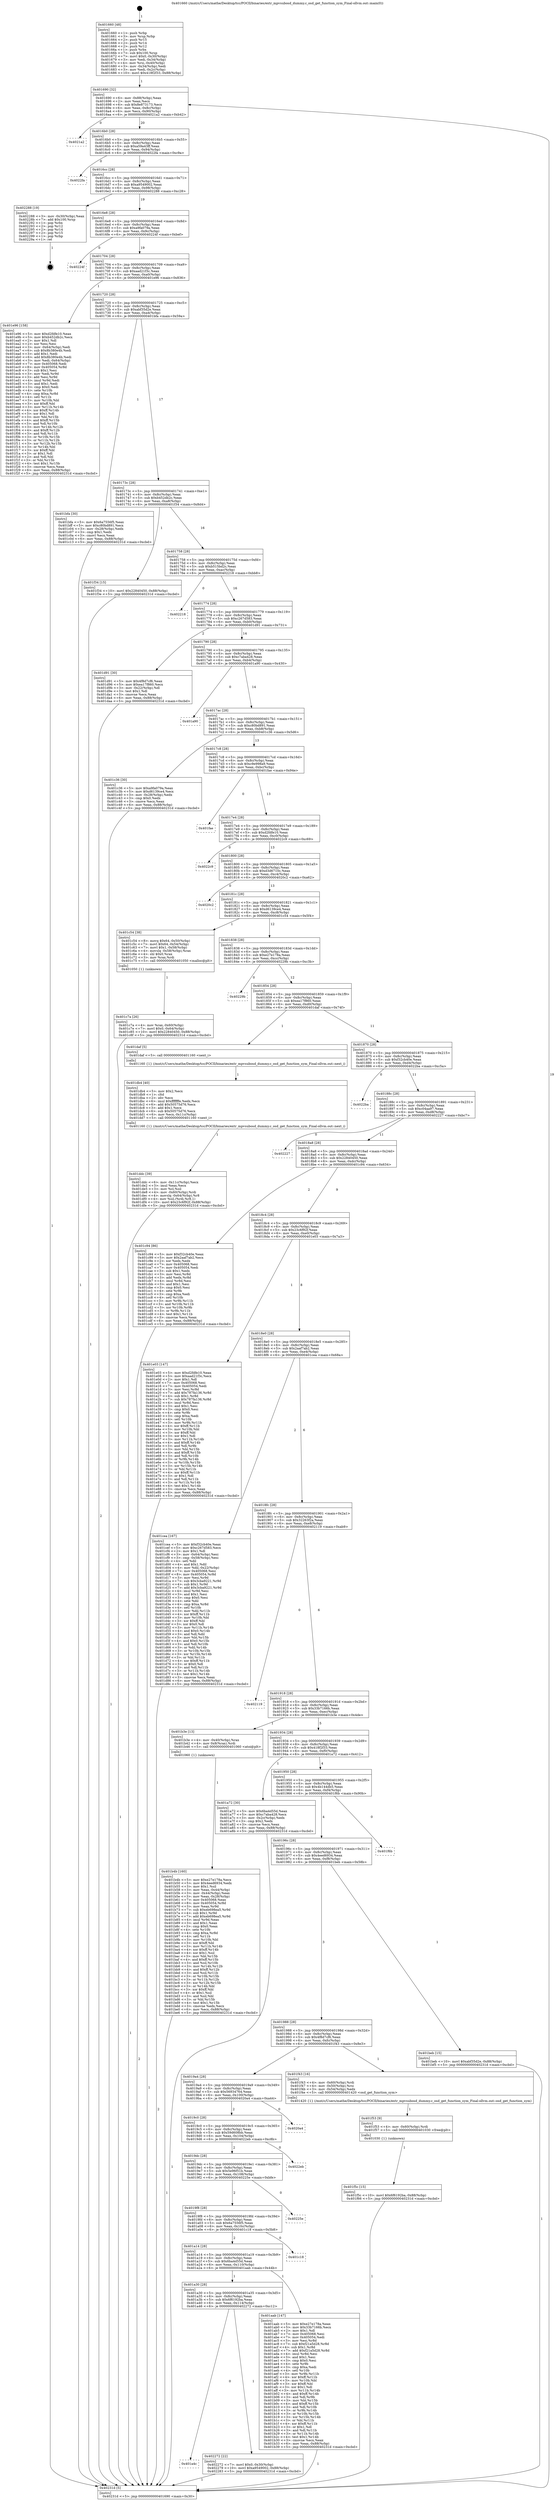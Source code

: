 digraph "0x401660" {
  label = "0x401660 (/mnt/c/Users/mathe/Desktop/tcc/POCII/binaries/extr_mpvsubosd_dummy.c_osd_get_function_sym_Final-ollvm.out::main(0))"
  labelloc = "t"
  node[shape=record]

  Entry [label="",width=0.3,height=0.3,shape=circle,fillcolor=black,style=filled]
  "0x401690" [label="{
     0x401690 [32]\l
     | [instrs]\l
     &nbsp;&nbsp;0x401690 \<+6\>: mov -0x88(%rbp),%eax\l
     &nbsp;&nbsp;0x401696 \<+2\>: mov %eax,%ecx\l
     &nbsp;&nbsp;0x401698 \<+6\>: sub $0x8e873173,%ecx\l
     &nbsp;&nbsp;0x40169e \<+6\>: mov %eax,-0x8c(%rbp)\l
     &nbsp;&nbsp;0x4016a4 \<+6\>: mov %ecx,-0x90(%rbp)\l
     &nbsp;&nbsp;0x4016aa \<+6\>: je 00000000004021a2 \<main+0xb42\>\l
  }"]
  "0x4021a2" [label="{
     0x4021a2\l
  }", style=dashed]
  "0x4016b0" [label="{
     0x4016b0 [28]\l
     | [instrs]\l
     &nbsp;&nbsp;0x4016b0 \<+5\>: jmp 00000000004016b5 \<main+0x55\>\l
     &nbsp;&nbsp;0x4016b5 \<+6\>: mov -0x8c(%rbp),%eax\l
     &nbsp;&nbsp;0x4016bb \<+5\>: sub $0xa59a43ff,%eax\l
     &nbsp;&nbsp;0x4016c0 \<+6\>: mov %eax,-0x94(%rbp)\l
     &nbsp;&nbsp;0x4016c6 \<+6\>: je 00000000004022fa \<main+0xc9a\>\l
  }"]
  Exit [label="",width=0.3,height=0.3,shape=circle,fillcolor=black,style=filled,peripheries=2]
  "0x4022fa" [label="{
     0x4022fa\l
  }", style=dashed]
  "0x4016cc" [label="{
     0x4016cc [28]\l
     | [instrs]\l
     &nbsp;&nbsp;0x4016cc \<+5\>: jmp 00000000004016d1 \<main+0x71\>\l
     &nbsp;&nbsp;0x4016d1 \<+6\>: mov -0x8c(%rbp),%eax\l
     &nbsp;&nbsp;0x4016d7 \<+5\>: sub $0xa9549002,%eax\l
     &nbsp;&nbsp;0x4016dc \<+6\>: mov %eax,-0x98(%rbp)\l
     &nbsp;&nbsp;0x4016e2 \<+6\>: je 0000000000402288 \<main+0xc28\>\l
  }"]
  "0x401a4c" [label="{
     0x401a4c\l
  }", style=dashed]
  "0x402288" [label="{
     0x402288 [19]\l
     | [instrs]\l
     &nbsp;&nbsp;0x402288 \<+3\>: mov -0x30(%rbp),%eax\l
     &nbsp;&nbsp;0x40228b \<+7\>: add $0x100,%rsp\l
     &nbsp;&nbsp;0x402292 \<+1\>: pop %rbx\l
     &nbsp;&nbsp;0x402293 \<+2\>: pop %r12\l
     &nbsp;&nbsp;0x402295 \<+2\>: pop %r14\l
     &nbsp;&nbsp;0x402297 \<+2\>: pop %r15\l
     &nbsp;&nbsp;0x402299 \<+1\>: pop %rbp\l
     &nbsp;&nbsp;0x40229a \<+1\>: ret\l
  }"]
  "0x4016e8" [label="{
     0x4016e8 [28]\l
     | [instrs]\l
     &nbsp;&nbsp;0x4016e8 \<+5\>: jmp 00000000004016ed \<main+0x8d\>\l
     &nbsp;&nbsp;0x4016ed \<+6\>: mov -0x8c(%rbp),%eax\l
     &nbsp;&nbsp;0x4016f3 \<+5\>: sub $0xa9fa079a,%eax\l
     &nbsp;&nbsp;0x4016f8 \<+6\>: mov %eax,-0x9c(%rbp)\l
     &nbsp;&nbsp;0x4016fe \<+6\>: je 000000000040224f \<main+0xbef\>\l
  }"]
  "0x402272" [label="{
     0x402272 [22]\l
     | [instrs]\l
     &nbsp;&nbsp;0x402272 \<+7\>: movl $0x0,-0x30(%rbp)\l
     &nbsp;&nbsp;0x402279 \<+10\>: movl $0xa9549002,-0x88(%rbp)\l
     &nbsp;&nbsp;0x402283 \<+5\>: jmp 000000000040231d \<main+0xcbd\>\l
  }"]
  "0x40224f" [label="{
     0x40224f\l
  }", style=dashed]
  "0x401704" [label="{
     0x401704 [28]\l
     | [instrs]\l
     &nbsp;&nbsp;0x401704 \<+5\>: jmp 0000000000401709 \<main+0xa9\>\l
     &nbsp;&nbsp;0x401709 \<+6\>: mov -0x8c(%rbp),%eax\l
     &nbsp;&nbsp;0x40170f \<+5\>: sub $0xaad21f3c,%eax\l
     &nbsp;&nbsp;0x401714 \<+6\>: mov %eax,-0xa0(%rbp)\l
     &nbsp;&nbsp;0x40171a \<+6\>: je 0000000000401e96 \<main+0x836\>\l
  }"]
  "0x401f5c" [label="{
     0x401f5c [15]\l
     | [instrs]\l
     &nbsp;&nbsp;0x401f5c \<+10\>: movl $0x6f6192ba,-0x88(%rbp)\l
     &nbsp;&nbsp;0x401f66 \<+5\>: jmp 000000000040231d \<main+0xcbd\>\l
  }"]
  "0x401e96" [label="{
     0x401e96 [158]\l
     | [instrs]\l
     &nbsp;&nbsp;0x401e96 \<+5\>: mov $0xd2fdfe10,%eax\l
     &nbsp;&nbsp;0x401e9b \<+5\>: mov $0xb452db2c,%ecx\l
     &nbsp;&nbsp;0x401ea0 \<+2\>: mov $0x1,%dl\l
     &nbsp;&nbsp;0x401ea2 \<+2\>: xor %esi,%esi\l
     &nbsp;&nbsp;0x401ea4 \<+3\>: mov -0x64(%rbp),%edi\l
     &nbsp;&nbsp;0x401ea7 \<+6\>: sub $0x8b380e4b,%edi\l
     &nbsp;&nbsp;0x401ead \<+3\>: add $0x1,%edi\l
     &nbsp;&nbsp;0x401eb0 \<+6\>: add $0x8b380e4b,%edi\l
     &nbsp;&nbsp;0x401eb6 \<+3\>: mov %edi,-0x64(%rbp)\l
     &nbsp;&nbsp;0x401eb9 \<+7\>: mov 0x405068,%edi\l
     &nbsp;&nbsp;0x401ec0 \<+8\>: mov 0x405054,%r8d\l
     &nbsp;&nbsp;0x401ec8 \<+3\>: sub $0x1,%esi\l
     &nbsp;&nbsp;0x401ecb \<+3\>: mov %edi,%r9d\l
     &nbsp;&nbsp;0x401ece \<+3\>: add %esi,%r9d\l
     &nbsp;&nbsp;0x401ed1 \<+4\>: imul %r9d,%edi\l
     &nbsp;&nbsp;0x401ed5 \<+3\>: and $0x1,%edi\l
     &nbsp;&nbsp;0x401ed8 \<+3\>: cmp $0x0,%edi\l
     &nbsp;&nbsp;0x401edb \<+4\>: sete %r10b\l
     &nbsp;&nbsp;0x401edf \<+4\>: cmp $0xa,%r8d\l
     &nbsp;&nbsp;0x401ee3 \<+4\>: setl %r11b\l
     &nbsp;&nbsp;0x401ee7 \<+3\>: mov %r10b,%bl\l
     &nbsp;&nbsp;0x401eea \<+3\>: xor $0xff,%bl\l
     &nbsp;&nbsp;0x401eed \<+3\>: mov %r11b,%r14b\l
     &nbsp;&nbsp;0x401ef0 \<+4\>: xor $0xff,%r14b\l
     &nbsp;&nbsp;0x401ef4 \<+3\>: xor $0x1,%dl\l
     &nbsp;&nbsp;0x401ef7 \<+3\>: mov %bl,%r15b\l
     &nbsp;&nbsp;0x401efa \<+4\>: and $0xff,%r15b\l
     &nbsp;&nbsp;0x401efe \<+3\>: and %dl,%r10b\l
     &nbsp;&nbsp;0x401f01 \<+3\>: mov %r14b,%r12b\l
     &nbsp;&nbsp;0x401f04 \<+4\>: and $0xff,%r12b\l
     &nbsp;&nbsp;0x401f08 \<+3\>: and %dl,%r11b\l
     &nbsp;&nbsp;0x401f0b \<+3\>: or %r10b,%r15b\l
     &nbsp;&nbsp;0x401f0e \<+3\>: or %r11b,%r12b\l
     &nbsp;&nbsp;0x401f11 \<+3\>: xor %r12b,%r15b\l
     &nbsp;&nbsp;0x401f14 \<+3\>: or %r14b,%bl\l
     &nbsp;&nbsp;0x401f17 \<+3\>: xor $0xff,%bl\l
     &nbsp;&nbsp;0x401f1a \<+3\>: or $0x1,%dl\l
     &nbsp;&nbsp;0x401f1d \<+2\>: and %dl,%bl\l
     &nbsp;&nbsp;0x401f1f \<+3\>: or %bl,%r15b\l
     &nbsp;&nbsp;0x401f22 \<+4\>: test $0x1,%r15b\l
     &nbsp;&nbsp;0x401f26 \<+3\>: cmovne %ecx,%eax\l
     &nbsp;&nbsp;0x401f29 \<+6\>: mov %eax,-0x88(%rbp)\l
     &nbsp;&nbsp;0x401f2f \<+5\>: jmp 000000000040231d \<main+0xcbd\>\l
  }"]
  "0x401720" [label="{
     0x401720 [28]\l
     | [instrs]\l
     &nbsp;&nbsp;0x401720 \<+5\>: jmp 0000000000401725 \<main+0xc5\>\l
     &nbsp;&nbsp;0x401725 \<+6\>: mov -0x8c(%rbp),%eax\l
     &nbsp;&nbsp;0x40172b \<+5\>: sub $0xabf35d2e,%eax\l
     &nbsp;&nbsp;0x401730 \<+6\>: mov %eax,-0xa4(%rbp)\l
     &nbsp;&nbsp;0x401736 \<+6\>: je 0000000000401bfa \<main+0x59a\>\l
  }"]
  "0x401f53" [label="{
     0x401f53 [9]\l
     | [instrs]\l
     &nbsp;&nbsp;0x401f53 \<+4\>: mov -0x60(%rbp),%rdi\l
     &nbsp;&nbsp;0x401f57 \<+5\>: call 0000000000401030 \<free@plt\>\l
     | [calls]\l
     &nbsp;&nbsp;0x401030 \{1\} (unknown)\l
  }"]
  "0x401bfa" [label="{
     0x401bfa [30]\l
     | [instrs]\l
     &nbsp;&nbsp;0x401bfa \<+5\>: mov $0x6a7556f5,%eax\l
     &nbsp;&nbsp;0x401bff \<+5\>: mov $0xc80bd891,%ecx\l
     &nbsp;&nbsp;0x401c04 \<+3\>: mov -0x28(%rbp),%edx\l
     &nbsp;&nbsp;0x401c07 \<+3\>: cmp $0x1,%edx\l
     &nbsp;&nbsp;0x401c0a \<+3\>: cmovl %ecx,%eax\l
     &nbsp;&nbsp;0x401c0d \<+6\>: mov %eax,-0x88(%rbp)\l
     &nbsp;&nbsp;0x401c13 \<+5\>: jmp 000000000040231d \<main+0xcbd\>\l
  }"]
  "0x40173c" [label="{
     0x40173c [28]\l
     | [instrs]\l
     &nbsp;&nbsp;0x40173c \<+5\>: jmp 0000000000401741 \<main+0xe1\>\l
     &nbsp;&nbsp;0x401741 \<+6\>: mov -0x8c(%rbp),%eax\l
     &nbsp;&nbsp;0x401747 \<+5\>: sub $0xb452db2c,%eax\l
     &nbsp;&nbsp;0x40174c \<+6\>: mov %eax,-0xa8(%rbp)\l
     &nbsp;&nbsp;0x401752 \<+6\>: je 0000000000401f34 \<main+0x8d4\>\l
  }"]
  "0x401ddc" [label="{
     0x401ddc [39]\l
     | [instrs]\l
     &nbsp;&nbsp;0x401ddc \<+6\>: mov -0x11c(%rbp),%ecx\l
     &nbsp;&nbsp;0x401de2 \<+3\>: imul %eax,%ecx\l
     &nbsp;&nbsp;0x401de5 \<+3\>: mov %cl,%sil\l
     &nbsp;&nbsp;0x401de8 \<+4\>: mov -0x60(%rbp),%rdi\l
     &nbsp;&nbsp;0x401dec \<+4\>: movslq -0x64(%rbp),%r8\l
     &nbsp;&nbsp;0x401df0 \<+4\>: mov %sil,(%rdi,%r8,1)\l
     &nbsp;&nbsp;0x401df4 \<+10\>: movl $0x23c6f92f,-0x88(%rbp)\l
     &nbsp;&nbsp;0x401dfe \<+5\>: jmp 000000000040231d \<main+0xcbd\>\l
  }"]
  "0x401f34" [label="{
     0x401f34 [15]\l
     | [instrs]\l
     &nbsp;&nbsp;0x401f34 \<+10\>: movl $0x22840450,-0x88(%rbp)\l
     &nbsp;&nbsp;0x401f3e \<+5\>: jmp 000000000040231d \<main+0xcbd\>\l
  }"]
  "0x401758" [label="{
     0x401758 [28]\l
     | [instrs]\l
     &nbsp;&nbsp;0x401758 \<+5\>: jmp 000000000040175d \<main+0xfd\>\l
     &nbsp;&nbsp;0x40175d \<+6\>: mov -0x8c(%rbp),%eax\l
     &nbsp;&nbsp;0x401763 \<+5\>: sub $0xb515bd2c,%eax\l
     &nbsp;&nbsp;0x401768 \<+6\>: mov %eax,-0xac(%rbp)\l
     &nbsp;&nbsp;0x40176e \<+6\>: je 0000000000402218 \<main+0xbb8\>\l
  }"]
  "0x401db4" [label="{
     0x401db4 [40]\l
     | [instrs]\l
     &nbsp;&nbsp;0x401db4 \<+5\>: mov $0x2,%ecx\l
     &nbsp;&nbsp;0x401db9 \<+1\>: cltd\l
     &nbsp;&nbsp;0x401dba \<+2\>: idiv %ecx\l
     &nbsp;&nbsp;0x401dbc \<+6\>: imul $0xfffffffe,%edx,%ecx\l
     &nbsp;&nbsp;0x401dc2 \<+6\>: add $0x50575d76,%ecx\l
     &nbsp;&nbsp;0x401dc8 \<+3\>: add $0x1,%ecx\l
     &nbsp;&nbsp;0x401dcb \<+6\>: sub $0x50575d76,%ecx\l
     &nbsp;&nbsp;0x401dd1 \<+6\>: mov %ecx,-0x11c(%rbp)\l
     &nbsp;&nbsp;0x401dd7 \<+5\>: call 0000000000401160 \<next_i\>\l
     | [calls]\l
     &nbsp;&nbsp;0x401160 \{1\} (/mnt/c/Users/mathe/Desktop/tcc/POCII/binaries/extr_mpvsubosd_dummy.c_osd_get_function_sym_Final-ollvm.out::next_i)\l
  }"]
  "0x402218" [label="{
     0x402218\l
  }", style=dashed]
  "0x401774" [label="{
     0x401774 [28]\l
     | [instrs]\l
     &nbsp;&nbsp;0x401774 \<+5\>: jmp 0000000000401779 \<main+0x119\>\l
     &nbsp;&nbsp;0x401779 \<+6\>: mov -0x8c(%rbp),%eax\l
     &nbsp;&nbsp;0x40177f \<+5\>: sub $0xc267d583,%eax\l
     &nbsp;&nbsp;0x401784 \<+6\>: mov %eax,-0xb0(%rbp)\l
     &nbsp;&nbsp;0x40178a \<+6\>: je 0000000000401d91 \<main+0x731\>\l
  }"]
  "0x401c7a" [label="{
     0x401c7a [26]\l
     | [instrs]\l
     &nbsp;&nbsp;0x401c7a \<+4\>: mov %rax,-0x60(%rbp)\l
     &nbsp;&nbsp;0x401c7e \<+7\>: movl $0x0,-0x64(%rbp)\l
     &nbsp;&nbsp;0x401c85 \<+10\>: movl $0x22840450,-0x88(%rbp)\l
     &nbsp;&nbsp;0x401c8f \<+5\>: jmp 000000000040231d \<main+0xcbd\>\l
  }"]
  "0x401d91" [label="{
     0x401d91 [30]\l
     | [instrs]\l
     &nbsp;&nbsp;0x401d91 \<+5\>: mov $0x4f8d7cf6,%eax\l
     &nbsp;&nbsp;0x401d96 \<+5\>: mov $0xea17f860,%ecx\l
     &nbsp;&nbsp;0x401d9b \<+3\>: mov -0x22(%rbp),%dl\l
     &nbsp;&nbsp;0x401d9e \<+3\>: test $0x1,%dl\l
     &nbsp;&nbsp;0x401da1 \<+3\>: cmovne %ecx,%eax\l
     &nbsp;&nbsp;0x401da4 \<+6\>: mov %eax,-0x88(%rbp)\l
     &nbsp;&nbsp;0x401daa \<+5\>: jmp 000000000040231d \<main+0xcbd\>\l
  }"]
  "0x401790" [label="{
     0x401790 [28]\l
     | [instrs]\l
     &nbsp;&nbsp;0x401790 \<+5\>: jmp 0000000000401795 \<main+0x135\>\l
     &nbsp;&nbsp;0x401795 \<+6\>: mov -0x8c(%rbp),%eax\l
     &nbsp;&nbsp;0x40179b \<+5\>: sub $0xc7aba428,%eax\l
     &nbsp;&nbsp;0x4017a0 \<+6\>: mov %eax,-0xb4(%rbp)\l
     &nbsp;&nbsp;0x4017a6 \<+6\>: je 0000000000401a90 \<main+0x430\>\l
  }"]
  "0x401b4b" [label="{
     0x401b4b [160]\l
     | [instrs]\l
     &nbsp;&nbsp;0x401b4b \<+5\>: mov $0xe27e178a,%ecx\l
     &nbsp;&nbsp;0x401b50 \<+5\>: mov $0x4eed6934,%edx\l
     &nbsp;&nbsp;0x401b55 \<+3\>: mov $0x1,%sil\l
     &nbsp;&nbsp;0x401b58 \<+3\>: mov %eax,-0x44(%rbp)\l
     &nbsp;&nbsp;0x401b5b \<+3\>: mov -0x44(%rbp),%eax\l
     &nbsp;&nbsp;0x401b5e \<+3\>: mov %eax,-0x28(%rbp)\l
     &nbsp;&nbsp;0x401b61 \<+7\>: mov 0x405068,%eax\l
     &nbsp;&nbsp;0x401b68 \<+8\>: mov 0x405054,%r8d\l
     &nbsp;&nbsp;0x401b70 \<+3\>: mov %eax,%r9d\l
     &nbsp;&nbsp;0x401b73 \<+7\>: sub $0xeb698ea5,%r9d\l
     &nbsp;&nbsp;0x401b7a \<+4\>: sub $0x1,%r9d\l
     &nbsp;&nbsp;0x401b7e \<+7\>: add $0xeb698ea5,%r9d\l
     &nbsp;&nbsp;0x401b85 \<+4\>: imul %r9d,%eax\l
     &nbsp;&nbsp;0x401b89 \<+3\>: and $0x1,%eax\l
     &nbsp;&nbsp;0x401b8c \<+3\>: cmp $0x0,%eax\l
     &nbsp;&nbsp;0x401b8f \<+4\>: sete %r10b\l
     &nbsp;&nbsp;0x401b93 \<+4\>: cmp $0xa,%r8d\l
     &nbsp;&nbsp;0x401b97 \<+4\>: setl %r11b\l
     &nbsp;&nbsp;0x401b9b \<+3\>: mov %r10b,%bl\l
     &nbsp;&nbsp;0x401b9e \<+3\>: xor $0xff,%bl\l
     &nbsp;&nbsp;0x401ba1 \<+3\>: mov %r11b,%r14b\l
     &nbsp;&nbsp;0x401ba4 \<+4\>: xor $0xff,%r14b\l
     &nbsp;&nbsp;0x401ba8 \<+4\>: xor $0x1,%sil\l
     &nbsp;&nbsp;0x401bac \<+3\>: mov %bl,%r15b\l
     &nbsp;&nbsp;0x401baf \<+4\>: and $0xff,%r15b\l
     &nbsp;&nbsp;0x401bb3 \<+3\>: and %sil,%r10b\l
     &nbsp;&nbsp;0x401bb6 \<+3\>: mov %r14b,%r12b\l
     &nbsp;&nbsp;0x401bb9 \<+4\>: and $0xff,%r12b\l
     &nbsp;&nbsp;0x401bbd \<+3\>: and %sil,%r11b\l
     &nbsp;&nbsp;0x401bc0 \<+3\>: or %r10b,%r15b\l
     &nbsp;&nbsp;0x401bc3 \<+3\>: or %r11b,%r12b\l
     &nbsp;&nbsp;0x401bc6 \<+3\>: xor %r12b,%r15b\l
     &nbsp;&nbsp;0x401bc9 \<+3\>: or %r14b,%bl\l
     &nbsp;&nbsp;0x401bcc \<+3\>: xor $0xff,%bl\l
     &nbsp;&nbsp;0x401bcf \<+4\>: or $0x1,%sil\l
     &nbsp;&nbsp;0x401bd3 \<+3\>: and %sil,%bl\l
     &nbsp;&nbsp;0x401bd6 \<+3\>: or %bl,%r15b\l
     &nbsp;&nbsp;0x401bd9 \<+4\>: test $0x1,%r15b\l
     &nbsp;&nbsp;0x401bdd \<+3\>: cmovne %edx,%ecx\l
     &nbsp;&nbsp;0x401be0 \<+6\>: mov %ecx,-0x88(%rbp)\l
     &nbsp;&nbsp;0x401be6 \<+5\>: jmp 000000000040231d \<main+0xcbd\>\l
  }"]
  "0x401a90" [label="{
     0x401a90\l
  }", style=dashed]
  "0x4017ac" [label="{
     0x4017ac [28]\l
     | [instrs]\l
     &nbsp;&nbsp;0x4017ac \<+5\>: jmp 00000000004017b1 \<main+0x151\>\l
     &nbsp;&nbsp;0x4017b1 \<+6\>: mov -0x8c(%rbp),%eax\l
     &nbsp;&nbsp;0x4017b7 \<+5\>: sub $0xc80bd891,%eax\l
     &nbsp;&nbsp;0x4017bc \<+6\>: mov %eax,-0xb8(%rbp)\l
     &nbsp;&nbsp;0x4017c2 \<+6\>: je 0000000000401c36 \<main+0x5d6\>\l
  }"]
  "0x401a30" [label="{
     0x401a30 [28]\l
     | [instrs]\l
     &nbsp;&nbsp;0x401a30 \<+5\>: jmp 0000000000401a35 \<main+0x3d5\>\l
     &nbsp;&nbsp;0x401a35 \<+6\>: mov -0x8c(%rbp),%eax\l
     &nbsp;&nbsp;0x401a3b \<+5\>: sub $0x6f6192ba,%eax\l
     &nbsp;&nbsp;0x401a40 \<+6\>: mov %eax,-0x114(%rbp)\l
     &nbsp;&nbsp;0x401a46 \<+6\>: je 0000000000402272 \<main+0xc12\>\l
  }"]
  "0x401c36" [label="{
     0x401c36 [30]\l
     | [instrs]\l
     &nbsp;&nbsp;0x401c36 \<+5\>: mov $0xa9fa079a,%eax\l
     &nbsp;&nbsp;0x401c3b \<+5\>: mov $0xd6139ce4,%ecx\l
     &nbsp;&nbsp;0x401c40 \<+3\>: mov -0x28(%rbp),%edx\l
     &nbsp;&nbsp;0x401c43 \<+3\>: cmp $0x0,%edx\l
     &nbsp;&nbsp;0x401c46 \<+3\>: cmove %ecx,%eax\l
     &nbsp;&nbsp;0x401c49 \<+6\>: mov %eax,-0x88(%rbp)\l
     &nbsp;&nbsp;0x401c4f \<+5\>: jmp 000000000040231d \<main+0xcbd\>\l
  }"]
  "0x4017c8" [label="{
     0x4017c8 [28]\l
     | [instrs]\l
     &nbsp;&nbsp;0x4017c8 \<+5\>: jmp 00000000004017cd \<main+0x16d\>\l
     &nbsp;&nbsp;0x4017cd \<+6\>: mov -0x8c(%rbp),%eax\l
     &nbsp;&nbsp;0x4017d3 \<+5\>: sub $0xc9e998a9,%eax\l
     &nbsp;&nbsp;0x4017d8 \<+6\>: mov %eax,-0xbc(%rbp)\l
     &nbsp;&nbsp;0x4017de \<+6\>: je 0000000000401fae \<main+0x94e\>\l
  }"]
  "0x401aab" [label="{
     0x401aab [147]\l
     | [instrs]\l
     &nbsp;&nbsp;0x401aab \<+5\>: mov $0xe27e178a,%eax\l
     &nbsp;&nbsp;0x401ab0 \<+5\>: mov $0x33b7166b,%ecx\l
     &nbsp;&nbsp;0x401ab5 \<+2\>: mov $0x1,%dl\l
     &nbsp;&nbsp;0x401ab7 \<+7\>: mov 0x405068,%esi\l
     &nbsp;&nbsp;0x401abe \<+7\>: mov 0x405054,%edi\l
     &nbsp;&nbsp;0x401ac5 \<+3\>: mov %esi,%r8d\l
     &nbsp;&nbsp;0x401ac8 \<+7\>: sub $0xf21a5d28,%r8d\l
     &nbsp;&nbsp;0x401acf \<+4\>: sub $0x1,%r8d\l
     &nbsp;&nbsp;0x401ad3 \<+7\>: add $0xf21a5d28,%r8d\l
     &nbsp;&nbsp;0x401ada \<+4\>: imul %r8d,%esi\l
     &nbsp;&nbsp;0x401ade \<+3\>: and $0x1,%esi\l
     &nbsp;&nbsp;0x401ae1 \<+3\>: cmp $0x0,%esi\l
     &nbsp;&nbsp;0x401ae4 \<+4\>: sete %r9b\l
     &nbsp;&nbsp;0x401ae8 \<+3\>: cmp $0xa,%edi\l
     &nbsp;&nbsp;0x401aeb \<+4\>: setl %r10b\l
     &nbsp;&nbsp;0x401aef \<+3\>: mov %r9b,%r11b\l
     &nbsp;&nbsp;0x401af2 \<+4\>: xor $0xff,%r11b\l
     &nbsp;&nbsp;0x401af6 \<+3\>: mov %r10b,%bl\l
     &nbsp;&nbsp;0x401af9 \<+3\>: xor $0xff,%bl\l
     &nbsp;&nbsp;0x401afc \<+3\>: xor $0x1,%dl\l
     &nbsp;&nbsp;0x401aff \<+3\>: mov %r11b,%r14b\l
     &nbsp;&nbsp;0x401b02 \<+4\>: and $0xff,%r14b\l
     &nbsp;&nbsp;0x401b06 \<+3\>: and %dl,%r9b\l
     &nbsp;&nbsp;0x401b09 \<+3\>: mov %bl,%r15b\l
     &nbsp;&nbsp;0x401b0c \<+4\>: and $0xff,%r15b\l
     &nbsp;&nbsp;0x401b10 \<+3\>: and %dl,%r10b\l
     &nbsp;&nbsp;0x401b13 \<+3\>: or %r9b,%r14b\l
     &nbsp;&nbsp;0x401b16 \<+3\>: or %r10b,%r15b\l
     &nbsp;&nbsp;0x401b19 \<+3\>: xor %r15b,%r14b\l
     &nbsp;&nbsp;0x401b1c \<+3\>: or %bl,%r11b\l
     &nbsp;&nbsp;0x401b1f \<+4\>: xor $0xff,%r11b\l
     &nbsp;&nbsp;0x401b23 \<+3\>: or $0x1,%dl\l
     &nbsp;&nbsp;0x401b26 \<+3\>: and %dl,%r11b\l
     &nbsp;&nbsp;0x401b29 \<+3\>: or %r11b,%r14b\l
     &nbsp;&nbsp;0x401b2c \<+4\>: test $0x1,%r14b\l
     &nbsp;&nbsp;0x401b30 \<+3\>: cmovne %ecx,%eax\l
     &nbsp;&nbsp;0x401b33 \<+6\>: mov %eax,-0x88(%rbp)\l
     &nbsp;&nbsp;0x401b39 \<+5\>: jmp 000000000040231d \<main+0xcbd\>\l
  }"]
  "0x401fae" [label="{
     0x401fae\l
  }", style=dashed]
  "0x4017e4" [label="{
     0x4017e4 [28]\l
     | [instrs]\l
     &nbsp;&nbsp;0x4017e4 \<+5\>: jmp 00000000004017e9 \<main+0x189\>\l
     &nbsp;&nbsp;0x4017e9 \<+6\>: mov -0x8c(%rbp),%eax\l
     &nbsp;&nbsp;0x4017ef \<+5\>: sub $0xd2fdfe10,%eax\l
     &nbsp;&nbsp;0x4017f4 \<+6\>: mov %eax,-0xc0(%rbp)\l
     &nbsp;&nbsp;0x4017fa \<+6\>: je 00000000004022c9 \<main+0xc69\>\l
  }"]
  "0x401a14" [label="{
     0x401a14 [28]\l
     | [instrs]\l
     &nbsp;&nbsp;0x401a14 \<+5\>: jmp 0000000000401a19 \<main+0x3b9\>\l
     &nbsp;&nbsp;0x401a19 \<+6\>: mov -0x8c(%rbp),%eax\l
     &nbsp;&nbsp;0x401a1f \<+5\>: sub $0x6ba4d55d,%eax\l
     &nbsp;&nbsp;0x401a24 \<+6\>: mov %eax,-0x110(%rbp)\l
     &nbsp;&nbsp;0x401a2a \<+6\>: je 0000000000401aab \<main+0x44b\>\l
  }"]
  "0x4022c9" [label="{
     0x4022c9\l
  }", style=dashed]
  "0x401800" [label="{
     0x401800 [28]\l
     | [instrs]\l
     &nbsp;&nbsp;0x401800 \<+5\>: jmp 0000000000401805 \<main+0x1a5\>\l
     &nbsp;&nbsp;0x401805 \<+6\>: mov -0x8c(%rbp),%eax\l
     &nbsp;&nbsp;0x40180b \<+5\>: sub $0xd3d6710c,%eax\l
     &nbsp;&nbsp;0x401810 \<+6\>: mov %eax,-0xc4(%rbp)\l
     &nbsp;&nbsp;0x401816 \<+6\>: je 00000000004020c2 \<main+0xa62\>\l
  }"]
  "0x401c18" [label="{
     0x401c18\l
  }", style=dashed]
  "0x4020c2" [label="{
     0x4020c2\l
  }", style=dashed]
  "0x40181c" [label="{
     0x40181c [28]\l
     | [instrs]\l
     &nbsp;&nbsp;0x40181c \<+5\>: jmp 0000000000401821 \<main+0x1c1\>\l
     &nbsp;&nbsp;0x401821 \<+6\>: mov -0x8c(%rbp),%eax\l
     &nbsp;&nbsp;0x401827 \<+5\>: sub $0xd6139ce4,%eax\l
     &nbsp;&nbsp;0x40182c \<+6\>: mov %eax,-0xc8(%rbp)\l
     &nbsp;&nbsp;0x401832 \<+6\>: je 0000000000401c54 \<main+0x5f4\>\l
  }"]
  "0x4019f8" [label="{
     0x4019f8 [28]\l
     | [instrs]\l
     &nbsp;&nbsp;0x4019f8 \<+5\>: jmp 00000000004019fd \<main+0x39d\>\l
     &nbsp;&nbsp;0x4019fd \<+6\>: mov -0x8c(%rbp),%eax\l
     &nbsp;&nbsp;0x401a03 \<+5\>: sub $0x6a7556f5,%eax\l
     &nbsp;&nbsp;0x401a08 \<+6\>: mov %eax,-0x10c(%rbp)\l
     &nbsp;&nbsp;0x401a0e \<+6\>: je 0000000000401c18 \<main+0x5b8\>\l
  }"]
  "0x401c54" [label="{
     0x401c54 [38]\l
     | [instrs]\l
     &nbsp;&nbsp;0x401c54 \<+8\>: movq $0x64,-0x50(%rbp)\l
     &nbsp;&nbsp;0x401c5c \<+7\>: movl $0x64,-0x54(%rbp)\l
     &nbsp;&nbsp;0x401c63 \<+7\>: movl $0x1,-0x58(%rbp)\l
     &nbsp;&nbsp;0x401c6a \<+4\>: movslq -0x58(%rbp),%rax\l
     &nbsp;&nbsp;0x401c6e \<+4\>: shl $0x0,%rax\l
     &nbsp;&nbsp;0x401c72 \<+3\>: mov %rax,%rdi\l
     &nbsp;&nbsp;0x401c75 \<+5\>: call 0000000000401050 \<malloc@plt\>\l
     | [calls]\l
     &nbsp;&nbsp;0x401050 \{1\} (unknown)\l
  }"]
  "0x401838" [label="{
     0x401838 [28]\l
     | [instrs]\l
     &nbsp;&nbsp;0x401838 \<+5\>: jmp 000000000040183d \<main+0x1dd\>\l
     &nbsp;&nbsp;0x40183d \<+6\>: mov -0x8c(%rbp),%eax\l
     &nbsp;&nbsp;0x401843 \<+5\>: sub $0xe27e178a,%eax\l
     &nbsp;&nbsp;0x401848 \<+6\>: mov %eax,-0xcc(%rbp)\l
     &nbsp;&nbsp;0x40184e \<+6\>: je 000000000040229b \<main+0xc3b\>\l
  }"]
  "0x40225e" [label="{
     0x40225e\l
  }", style=dashed]
  "0x40229b" [label="{
     0x40229b\l
  }", style=dashed]
  "0x401854" [label="{
     0x401854 [28]\l
     | [instrs]\l
     &nbsp;&nbsp;0x401854 \<+5\>: jmp 0000000000401859 \<main+0x1f9\>\l
     &nbsp;&nbsp;0x401859 \<+6\>: mov -0x8c(%rbp),%eax\l
     &nbsp;&nbsp;0x40185f \<+5\>: sub $0xea17f860,%eax\l
     &nbsp;&nbsp;0x401864 \<+6\>: mov %eax,-0xd0(%rbp)\l
     &nbsp;&nbsp;0x40186a \<+6\>: je 0000000000401daf \<main+0x74f\>\l
  }"]
  "0x4019dc" [label="{
     0x4019dc [28]\l
     | [instrs]\l
     &nbsp;&nbsp;0x4019dc \<+5\>: jmp 00000000004019e1 \<main+0x381\>\l
     &nbsp;&nbsp;0x4019e1 \<+6\>: mov -0x8c(%rbp),%eax\l
     &nbsp;&nbsp;0x4019e7 \<+5\>: sub $0x5e96f51b,%eax\l
     &nbsp;&nbsp;0x4019ec \<+6\>: mov %eax,-0x108(%rbp)\l
     &nbsp;&nbsp;0x4019f2 \<+6\>: je 000000000040225e \<main+0xbfe\>\l
  }"]
  "0x401daf" [label="{
     0x401daf [5]\l
     | [instrs]\l
     &nbsp;&nbsp;0x401daf \<+5\>: call 0000000000401160 \<next_i\>\l
     | [calls]\l
     &nbsp;&nbsp;0x401160 \{1\} (/mnt/c/Users/mathe/Desktop/tcc/POCII/binaries/extr_mpvsubosd_dummy.c_osd_get_function_sym_Final-ollvm.out::next_i)\l
  }"]
  "0x401870" [label="{
     0x401870 [28]\l
     | [instrs]\l
     &nbsp;&nbsp;0x401870 \<+5\>: jmp 0000000000401875 \<main+0x215\>\l
     &nbsp;&nbsp;0x401875 \<+6\>: mov -0x8c(%rbp),%eax\l
     &nbsp;&nbsp;0x40187b \<+5\>: sub $0xf32cb40e,%eax\l
     &nbsp;&nbsp;0x401880 \<+6\>: mov %eax,-0xd4(%rbp)\l
     &nbsp;&nbsp;0x401886 \<+6\>: je 00000000004022ba \<main+0xc5a\>\l
  }"]
  "0x4022eb" [label="{
     0x4022eb\l
  }", style=dashed]
  "0x4022ba" [label="{
     0x4022ba\l
  }", style=dashed]
  "0x40188c" [label="{
     0x40188c [28]\l
     | [instrs]\l
     &nbsp;&nbsp;0x40188c \<+5\>: jmp 0000000000401891 \<main+0x231\>\l
     &nbsp;&nbsp;0x401891 \<+6\>: mov -0x8c(%rbp),%eax\l
     &nbsp;&nbsp;0x401897 \<+5\>: sub $0xc04aa97,%eax\l
     &nbsp;&nbsp;0x40189c \<+6\>: mov %eax,-0xd8(%rbp)\l
     &nbsp;&nbsp;0x4018a2 \<+6\>: je 0000000000402227 \<main+0xbc7\>\l
  }"]
  "0x4019c0" [label="{
     0x4019c0 [28]\l
     | [instrs]\l
     &nbsp;&nbsp;0x4019c0 \<+5\>: jmp 00000000004019c5 \<main+0x365\>\l
     &nbsp;&nbsp;0x4019c5 \<+6\>: mov -0x8c(%rbp),%eax\l
     &nbsp;&nbsp;0x4019cb \<+5\>: sub $0x59d608bb,%eax\l
     &nbsp;&nbsp;0x4019d0 \<+6\>: mov %eax,-0x104(%rbp)\l
     &nbsp;&nbsp;0x4019d6 \<+6\>: je 00000000004022eb \<main+0xc8b\>\l
  }"]
  "0x402227" [label="{
     0x402227\l
  }", style=dashed]
  "0x4018a8" [label="{
     0x4018a8 [28]\l
     | [instrs]\l
     &nbsp;&nbsp;0x4018a8 \<+5\>: jmp 00000000004018ad \<main+0x24d\>\l
     &nbsp;&nbsp;0x4018ad \<+6\>: mov -0x8c(%rbp),%eax\l
     &nbsp;&nbsp;0x4018b3 \<+5\>: sub $0x22840450,%eax\l
     &nbsp;&nbsp;0x4018b8 \<+6\>: mov %eax,-0xdc(%rbp)\l
     &nbsp;&nbsp;0x4018be \<+6\>: je 0000000000401c94 \<main+0x634\>\l
  }"]
  "0x4020a4" [label="{
     0x4020a4\l
  }", style=dashed]
  "0x401c94" [label="{
     0x401c94 [86]\l
     | [instrs]\l
     &nbsp;&nbsp;0x401c94 \<+5\>: mov $0xf32cb40e,%eax\l
     &nbsp;&nbsp;0x401c99 \<+5\>: mov $0x2aaf7ab2,%ecx\l
     &nbsp;&nbsp;0x401c9e \<+2\>: xor %edx,%edx\l
     &nbsp;&nbsp;0x401ca0 \<+7\>: mov 0x405068,%esi\l
     &nbsp;&nbsp;0x401ca7 \<+7\>: mov 0x405054,%edi\l
     &nbsp;&nbsp;0x401cae \<+3\>: sub $0x1,%edx\l
     &nbsp;&nbsp;0x401cb1 \<+3\>: mov %esi,%r8d\l
     &nbsp;&nbsp;0x401cb4 \<+3\>: add %edx,%r8d\l
     &nbsp;&nbsp;0x401cb7 \<+4\>: imul %r8d,%esi\l
     &nbsp;&nbsp;0x401cbb \<+3\>: and $0x1,%esi\l
     &nbsp;&nbsp;0x401cbe \<+3\>: cmp $0x0,%esi\l
     &nbsp;&nbsp;0x401cc1 \<+4\>: sete %r9b\l
     &nbsp;&nbsp;0x401cc5 \<+3\>: cmp $0xa,%edi\l
     &nbsp;&nbsp;0x401cc8 \<+4\>: setl %r10b\l
     &nbsp;&nbsp;0x401ccc \<+3\>: mov %r9b,%r11b\l
     &nbsp;&nbsp;0x401ccf \<+3\>: and %r10b,%r11b\l
     &nbsp;&nbsp;0x401cd2 \<+3\>: xor %r10b,%r9b\l
     &nbsp;&nbsp;0x401cd5 \<+3\>: or %r9b,%r11b\l
     &nbsp;&nbsp;0x401cd8 \<+4\>: test $0x1,%r11b\l
     &nbsp;&nbsp;0x401cdc \<+3\>: cmovne %ecx,%eax\l
     &nbsp;&nbsp;0x401cdf \<+6\>: mov %eax,-0x88(%rbp)\l
     &nbsp;&nbsp;0x401ce5 \<+5\>: jmp 000000000040231d \<main+0xcbd\>\l
  }"]
  "0x4018c4" [label="{
     0x4018c4 [28]\l
     | [instrs]\l
     &nbsp;&nbsp;0x4018c4 \<+5\>: jmp 00000000004018c9 \<main+0x269\>\l
     &nbsp;&nbsp;0x4018c9 \<+6\>: mov -0x8c(%rbp),%eax\l
     &nbsp;&nbsp;0x4018cf \<+5\>: sub $0x23c6f92f,%eax\l
     &nbsp;&nbsp;0x4018d4 \<+6\>: mov %eax,-0xe0(%rbp)\l
     &nbsp;&nbsp;0x4018da \<+6\>: je 0000000000401e03 \<main+0x7a3\>\l
  }"]
  "0x4019a4" [label="{
     0x4019a4 [28]\l
     | [instrs]\l
     &nbsp;&nbsp;0x4019a4 \<+5\>: jmp 00000000004019a9 \<main+0x349\>\l
     &nbsp;&nbsp;0x4019a9 \<+6\>: mov -0x8c(%rbp),%eax\l
     &nbsp;&nbsp;0x4019af \<+5\>: sub $0x56934764,%eax\l
     &nbsp;&nbsp;0x4019b4 \<+6\>: mov %eax,-0x100(%rbp)\l
     &nbsp;&nbsp;0x4019ba \<+6\>: je 00000000004020a4 \<main+0xa44\>\l
  }"]
  "0x401e03" [label="{
     0x401e03 [147]\l
     | [instrs]\l
     &nbsp;&nbsp;0x401e03 \<+5\>: mov $0xd2fdfe10,%eax\l
     &nbsp;&nbsp;0x401e08 \<+5\>: mov $0xaad21f3c,%ecx\l
     &nbsp;&nbsp;0x401e0d \<+2\>: mov $0x1,%dl\l
     &nbsp;&nbsp;0x401e0f \<+7\>: mov 0x405068,%esi\l
     &nbsp;&nbsp;0x401e16 \<+7\>: mov 0x405054,%edi\l
     &nbsp;&nbsp;0x401e1d \<+3\>: mov %esi,%r8d\l
     &nbsp;&nbsp;0x401e20 \<+7\>: add $0x787fa136,%r8d\l
     &nbsp;&nbsp;0x401e27 \<+4\>: sub $0x1,%r8d\l
     &nbsp;&nbsp;0x401e2b \<+7\>: sub $0x787fa136,%r8d\l
     &nbsp;&nbsp;0x401e32 \<+4\>: imul %r8d,%esi\l
     &nbsp;&nbsp;0x401e36 \<+3\>: and $0x1,%esi\l
     &nbsp;&nbsp;0x401e39 \<+3\>: cmp $0x0,%esi\l
     &nbsp;&nbsp;0x401e3c \<+4\>: sete %r9b\l
     &nbsp;&nbsp;0x401e40 \<+3\>: cmp $0xa,%edi\l
     &nbsp;&nbsp;0x401e43 \<+4\>: setl %r10b\l
     &nbsp;&nbsp;0x401e47 \<+3\>: mov %r9b,%r11b\l
     &nbsp;&nbsp;0x401e4a \<+4\>: xor $0xff,%r11b\l
     &nbsp;&nbsp;0x401e4e \<+3\>: mov %r10b,%bl\l
     &nbsp;&nbsp;0x401e51 \<+3\>: xor $0xff,%bl\l
     &nbsp;&nbsp;0x401e54 \<+3\>: xor $0x1,%dl\l
     &nbsp;&nbsp;0x401e57 \<+3\>: mov %r11b,%r14b\l
     &nbsp;&nbsp;0x401e5a \<+4\>: and $0xff,%r14b\l
     &nbsp;&nbsp;0x401e5e \<+3\>: and %dl,%r9b\l
     &nbsp;&nbsp;0x401e61 \<+3\>: mov %bl,%r15b\l
     &nbsp;&nbsp;0x401e64 \<+4\>: and $0xff,%r15b\l
     &nbsp;&nbsp;0x401e68 \<+3\>: and %dl,%r10b\l
     &nbsp;&nbsp;0x401e6b \<+3\>: or %r9b,%r14b\l
     &nbsp;&nbsp;0x401e6e \<+3\>: or %r10b,%r15b\l
     &nbsp;&nbsp;0x401e71 \<+3\>: xor %r15b,%r14b\l
     &nbsp;&nbsp;0x401e74 \<+3\>: or %bl,%r11b\l
     &nbsp;&nbsp;0x401e77 \<+4\>: xor $0xff,%r11b\l
     &nbsp;&nbsp;0x401e7b \<+3\>: or $0x1,%dl\l
     &nbsp;&nbsp;0x401e7e \<+3\>: and %dl,%r11b\l
     &nbsp;&nbsp;0x401e81 \<+3\>: or %r11b,%r14b\l
     &nbsp;&nbsp;0x401e84 \<+4\>: test $0x1,%r14b\l
     &nbsp;&nbsp;0x401e88 \<+3\>: cmovne %ecx,%eax\l
     &nbsp;&nbsp;0x401e8b \<+6\>: mov %eax,-0x88(%rbp)\l
     &nbsp;&nbsp;0x401e91 \<+5\>: jmp 000000000040231d \<main+0xcbd\>\l
  }"]
  "0x4018e0" [label="{
     0x4018e0 [28]\l
     | [instrs]\l
     &nbsp;&nbsp;0x4018e0 \<+5\>: jmp 00000000004018e5 \<main+0x285\>\l
     &nbsp;&nbsp;0x4018e5 \<+6\>: mov -0x8c(%rbp),%eax\l
     &nbsp;&nbsp;0x4018eb \<+5\>: sub $0x2aaf7ab2,%eax\l
     &nbsp;&nbsp;0x4018f0 \<+6\>: mov %eax,-0xe4(%rbp)\l
     &nbsp;&nbsp;0x4018f6 \<+6\>: je 0000000000401cea \<main+0x68a\>\l
  }"]
  "0x401f43" [label="{
     0x401f43 [16]\l
     | [instrs]\l
     &nbsp;&nbsp;0x401f43 \<+4\>: mov -0x60(%rbp),%rdi\l
     &nbsp;&nbsp;0x401f47 \<+4\>: mov -0x50(%rbp),%rsi\l
     &nbsp;&nbsp;0x401f4b \<+3\>: mov -0x54(%rbp),%edx\l
     &nbsp;&nbsp;0x401f4e \<+5\>: call 0000000000401420 \<osd_get_function_sym\>\l
     | [calls]\l
     &nbsp;&nbsp;0x401420 \{1\} (/mnt/c/Users/mathe/Desktop/tcc/POCII/binaries/extr_mpvsubosd_dummy.c_osd_get_function_sym_Final-ollvm.out::osd_get_function_sym)\l
  }"]
  "0x401cea" [label="{
     0x401cea [167]\l
     | [instrs]\l
     &nbsp;&nbsp;0x401cea \<+5\>: mov $0xf32cb40e,%eax\l
     &nbsp;&nbsp;0x401cef \<+5\>: mov $0xc267d583,%ecx\l
     &nbsp;&nbsp;0x401cf4 \<+2\>: mov $0x1,%dl\l
     &nbsp;&nbsp;0x401cf6 \<+3\>: mov -0x64(%rbp),%esi\l
     &nbsp;&nbsp;0x401cf9 \<+3\>: cmp -0x58(%rbp),%esi\l
     &nbsp;&nbsp;0x401cfc \<+4\>: setl %dil\l
     &nbsp;&nbsp;0x401d00 \<+4\>: and $0x1,%dil\l
     &nbsp;&nbsp;0x401d04 \<+4\>: mov %dil,-0x22(%rbp)\l
     &nbsp;&nbsp;0x401d08 \<+7\>: mov 0x405068,%esi\l
     &nbsp;&nbsp;0x401d0f \<+8\>: mov 0x405054,%r8d\l
     &nbsp;&nbsp;0x401d17 \<+3\>: mov %esi,%r9d\l
     &nbsp;&nbsp;0x401d1a \<+7\>: sub $0x3cba9221,%r9d\l
     &nbsp;&nbsp;0x401d21 \<+4\>: sub $0x1,%r9d\l
     &nbsp;&nbsp;0x401d25 \<+7\>: add $0x3cba9221,%r9d\l
     &nbsp;&nbsp;0x401d2c \<+4\>: imul %r9d,%esi\l
     &nbsp;&nbsp;0x401d30 \<+3\>: and $0x1,%esi\l
     &nbsp;&nbsp;0x401d33 \<+3\>: cmp $0x0,%esi\l
     &nbsp;&nbsp;0x401d36 \<+4\>: sete %dil\l
     &nbsp;&nbsp;0x401d3a \<+4\>: cmp $0xa,%r8d\l
     &nbsp;&nbsp;0x401d3e \<+4\>: setl %r10b\l
     &nbsp;&nbsp;0x401d42 \<+3\>: mov %dil,%r11b\l
     &nbsp;&nbsp;0x401d45 \<+4\>: xor $0xff,%r11b\l
     &nbsp;&nbsp;0x401d49 \<+3\>: mov %r10b,%bl\l
     &nbsp;&nbsp;0x401d4c \<+3\>: xor $0xff,%bl\l
     &nbsp;&nbsp;0x401d4f \<+3\>: xor $0x0,%dl\l
     &nbsp;&nbsp;0x401d52 \<+3\>: mov %r11b,%r14b\l
     &nbsp;&nbsp;0x401d55 \<+4\>: and $0x0,%r14b\l
     &nbsp;&nbsp;0x401d59 \<+3\>: and %dl,%dil\l
     &nbsp;&nbsp;0x401d5c \<+3\>: mov %bl,%r15b\l
     &nbsp;&nbsp;0x401d5f \<+4\>: and $0x0,%r15b\l
     &nbsp;&nbsp;0x401d63 \<+3\>: and %dl,%r10b\l
     &nbsp;&nbsp;0x401d66 \<+3\>: or %dil,%r14b\l
     &nbsp;&nbsp;0x401d69 \<+3\>: or %r10b,%r15b\l
     &nbsp;&nbsp;0x401d6c \<+3\>: xor %r15b,%r14b\l
     &nbsp;&nbsp;0x401d6f \<+3\>: or %bl,%r11b\l
     &nbsp;&nbsp;0x401d72 \<+4\>: xor $0xff,%r11b\l
     &nbsp;&nbsp;0x401d76 \<+3\>: or $0x0,%dl\l
     &nbsp;&nbsp;0x401d79 \<+3\>: and %dl,%r11b\l
     &nbsp;&nbsp;0x401d7c \<+3\>: or %r11b,%r14b\l
     &nbsp;&nbsp;0x401d7f \<+4\>: test $0x1,%r14b\l
     &nbsp;&nbsp;0x401d83 \<+3\>: cmovne %ecx,%eax\l
     &nbsp;&nbsp;0x401d86 \<+6\>: mov %eax,-0x88(%rbp)\l
     &nbsp;&nbsp;0x401d8c \<+5\>: jmp 000000000040231d \<main+0xcbd\>\l
  }"]
  "0x4018fc" [label="{
     0x4018fc [28]\l
     | [instrs]\l
     &nbsp;&nbsp;0x4018fc \<+5\>: jmp 0000000000401901 \<main+0x2a1\>\l
     &nbsp;&nbsp;0x401901 \<+6\>: mov -0x8c(%rbp),%eax\l
     &nbsp;&nbsp;0x401907 \<+5\>: sub $0x32263f2a,%eax\l
     &nbsp;&nbsp;0x40190c \<+6\>: mov %eax,-0xe8(%rbp)\l
     &nbsp;&nbsp;0x401912 \<+6\>: je 0000000000402119 \<main+0xab9\>\l
  }"]
  "0x401988" [label="{
     0x401988 [28]\l
     | [instrs]\l
     &nbsp;&nbsp;0x401988 \<+5\>: jmp 000000000040198d \<main+0x32d\>\l
     &nbsp;&nbsp;0x40198d \<+6\>: mov -0x8c(%rbp),%eax\l
     &nbsp;&nbsp;0x401993 \<+5\>: sub $0x4f8d7cf6,%eax\l
     &nbsp;&nbsp;0x401998 \<+6\>: mov %eax,-0xfc(%rbp)\l
     &nbsp;&nbsp;0x40199e \<+6\>: je 0000000000401f43 \<main+0x8e3\>\l
  }"]
  "0x402119" [label="{
     0x402119\l
  }", style=dashed]
  "0x401918" [label="{
     0x401918 [28]\l
     | [instrs]\l
     &nbsp;&nbsp;0x401918 \<+5\>: jmp 000000000040191d \<main+0x2bd\>\l
     &nbsp;&nbsp;0x40191d \<+6\>: mov -0x8c(%rbp),%eax\l
     &nbsp;&nbsp;0x401923 \<+5\>: sub $0x33b7166b,%eax\l
     &nbsp;&nbsp;0x401928 \<+6\>: mov %eax,-0xec(%rbp)\l
     &nbsp;&nbsp;0x40192e \<+6\>: je 0000000000401b3e \<main+0x4de\>\l
  }"]
  "0x401beb" [label="{
     0x401beb [15]\l
     | [instrs]\l
     &nbsp;&nbsp;0x401beb \<+10\>: movl $0xabf35d2e,-0x88(%rbp)\l
     &nbsp;&nbsp;0x401bf5 \<+5\>: jmp 000000000040231d \<main+0xcbd\>\l
  }"]
  "0x401b3e" [label="{
     0x401b3e [13]\l
     | [instrs]\l
     &nbsp;&nbsp;0x401b3e \<+4\>: mov -0x40(%rbp),%rax\l
     &nbsp;&nbsp;0x401b42 \<+4\>: mov 0x8(%rax),%rdi\l
     &nbsp;&nbsp;0x401b46 \<+5\>: call 0000000000401060 \<atoi@plt\>\l
     | [calls]\l
     &nbsp;&nbsp;0x401060 \{1\} (unknown)\l
  }"]
  "0x401934" [label="{
     0x401934 [28]\l
     | [instrs]\l
     &nbsp;&nbsp;0x401934 \<+5\>: jmp 0000000000401939 \<main+0x2d9\>\l
     &nbsp;&nbsp;0x401939 \<+6\>: mov -0x8c(%rbp),%eax\l
     &nbsp;&nbsp;0x40193f \<+5\>: sub $0x418f2f33,%eax\l
     &nbsp;&nbsp;0x401944 \<+6\>: mov %eax,-0xf0(%rbp)\l
     &nbsp;&nbsp;0x40194a \<+6\>: je 0000000000401a72 \<main+0x412\>\l
  }"]
  "0x40196c" [label="{
     0x40196c [28]\l
     | [instrs]\l
     &nbsp;&nbsp;0x40196c \<+5\>: jmp 0000000000401971 \<main+0x311\>\l
     &nbsp;&nbsp;0x401971 \<+6\>: mov -0x8c(%rbp),%eax\l
     &nbsp;&nbsp;0x401977 \<+5\>: sub $0x4eed6934,%eax\l
     &nbsp;&nbsp;0x40197c \<+6\>: mov %eax,-0xf8(%rbp)\l
     &nbsp;&nbsp;0x401982 \<+6\>: je 0000000000401beb \<main+0x58b\>\l
  }"]
  "0x401a72" [label="{
     0x401a72 [30]\l
     | [instrs]\l
     &nbsp;&nbsp;0x401a72 \<+5\>: mov $0x6ba4d55d,%eax\l
     &nbsp;&nbsp;0x401a77 \<+5\>: mov $0xc7aba428,%ecx\l
     &nbsp;&nbsp;0x401a7c \<+3\>: mov -0x2c(%rbp),%edx\l
     &nbsp;&nbsp;0x401a7f \<+3\>: cmp $0x2,%edx\l
     &nbsp;&nbsp;0x401a82 \<+3\>: cmovne %ecx,%eax\l
     &nbsp;&nbsp;0x401a85 \<+6\>: mov %eax,-0x88(%rbp)\l
     &nbsp;&nbsp;0x401a8b \<+5\>: jmp 000000000040231d \<main+0xcbd\>\l
  }"]
  "0x401950" [label="{
     0x401950 [28]\l
     | [instrs]\l
     &nbsp;&nbsp;0x401950 \<+5\>: jmp 0000000000401955 \<main+0x2f5\>\l
     &nbsp;&nbsp;0x401955 \<+6\>: mov -0x8c(%rbp),%eax\l
     &nbsp;&nbsp;0x40195b \<+5\>: sub $0x4b144db5,%eax\l
     &nbsp;&nbsp;0x401960 \<+6\>: mov %eax,-0xf4(%rbp)\l
     &nbsp;&nbsp;0x401966 \<+6\>: je 0000000000401f6b \<main+0x90b\>\l
  }"]
  "0x40231d" [label="{
     0x40231d [5]\l
     | [instrs]\l
     &nbsp;&nbsp;0x40231d \<+5\>: jmp 0000000000401690 \<main+0x30\>\l
  }"]
  "0x401660" [label="{
     0x401660 [48]\l
     | [instrs]\l
     &nbsp;&nbsp;0x401660 \<+1\>: push %rbp\l
     &nbsp;&nbsp;0x401661 \<+3\>: mov %rsp,%rbp\l
     &nbsp;&nbsp;0x401664 \<+2\>: push %r15\l
     &nbsp;&nbsp;0x401666 \<+2\>: push %r14\l
     &nbsp;&nbsp;0x401668 \<+2\>: push %r12\l
     &nbsp;&nbsp;0x40166a \<+1\>: push %rbx\l
     &nbsp;&nbsp;0x40166b \<+7\>: sub $0x100,%rsp\l
     &nbsp;&nbsp;0x401672 \<+7\>: movl $0x0,-0x30(%rbp)\l
     &nbsp;&nbsp;0x401679 \<+3\>: mov %edi,-0x34(%rbp)\l
     &nbsp;&nbsp;0x40167c \<+4\>: mov %rsi,-0x40(%rbp)\l
     &nbsp;&nbsp;0x401680 \<+3\>: mov -0x34(%rbp),%edi\l
     &nbsp;&nbsp;0x401683 \<+3\>: mov %edi,-0x2c(%rbp)\l
     &nbsp;&nbsp;0x401686 \<+10\>: movl $0x418f2f33,-0x88(%rbp)\l
  }"]
  "0x401f6b" [label="{
     0x401f6b\l
  }", style=dashed]
  Entry -> "0x401660" [label=" 1"]
  "0x401690" -> "0x4021a2" [label=" 0"]
  "0x401690" -> "0x4016b0" [label=" 20"]
  "0x402288" -> Exit [label=" 1"]
  "0x4016b0" -> "0x4022fa" [label=" 0"]
  "0x4016b0" -> "0x4016cc" [label=" 20"]
  "0x402272" -> "0x40231d" [label=" 1"]
  "0x4016cc" -> "0x402288" [label=" 1"]
  "0x4016cc" -> "0x4016e8" [label=" 19"]
  "0x401a30" -> "0x401a4c" [label=" 0"]
  "0x4016e8" -> "0x40224f" [label=" 0"]
  "0x4016e8" -> "0x401704" [label=" 19"]
  "0x401a30" -> "0x402272" [label=" 1"]
  "0x401704" -> "0x401e96" [label=" 1"]
  "0x401704" -> "0x401720" [label=" 18"]
  "0x401f5c" -> "0x40231d" [label=" 1"]
  "0x401720" -> "0x401bfa" [label=" 1"]
  "0x401720" -> "0x40173c" [label=" 17"]
  "0x401f53" -> "0x401f5c" [label=" 1"]
  "0x40173c" -> "0x401f34" [label=" 1"]
  "0x40173c" -> "0x401758" [label=" 16"]
  "0x401f43" -> "0x401f53" [label=" 1"]
  "0x401758" -> "0x402218" [label=" 0"]
  "0x401758" -> "0x401774" [label=" 16"]
  "0x401f34" -> "0x40231d" [label=" 1"]
  "0x401774" -> "0x401d91" [label=" 2"]
  "0x401774" -> "0x401790" [label=" 14"]
  "0x401e96" -> "0x40231d" [label=" 1"]
  "0x401790" -> "0x401a90" [label=" 0"]
  "0x401790" -> "0x4017ac" [label=" 14"]
  "0x401e03" -> "0x40231d" [label=" 1"]
  "0x4017ac" -> "0x401c36" [label=" 1"]
  "0x4017ac" -> "0x4017c8" [label=" 13"]
  "0x401ddc" -> "0x40231d" [label=" 1"]
  "0x4017c8" -> "0x401fae" [label=" 0"]
  "0x4017c8" -> "0x4017e4" [label=" 13"]
  "0x401db4" -> "0x401ddc" [label=" 1"]
  "0x4017e4" -> "0x4022c9" [label=" 0"]
  "0x4017e4" -> "0x401800" [label=" 13"]
  "0x401d91" -> "0x40231d" [label=" 2"]
  "0x401800" -> "0x4020c2" [label=" 0"]
  "0x401800" -> "0x40181c" [label=" 13"]
  "0x401cea" -> "0x40231d" [label=" 2"]
  "0x40181c" -> "0x401c54" [label=" 1"]
  "0x40181c" -> "0x401838" [label=" 12"]
  "0x401c7a" -> "0x40231d" [label=" 1"]
  "0x401838" -> "0x40229b" [label=" 0"]
  "0x401838" -> "0x401854" [label=" 12"]
  "0x401c54" -> "0x401c7a" [label=" 1"]
  "0x401854" -> "0x401daf" [label=" 1"]
  "0x401854" -> "0x401870" [label=" 11"]
  "0x401bfa" -> "0x40231d" [label=" 1"]
  "0x401870" -> "0x4022ba" [label=" 0"]
  "0x401870" -> "0x40188c" [label=" 11"]
  "0x401beb" -> "0x40231d" [label=" 1"]
  "0x40188c" -> "0x402227" [label=" 0"]
  "0x40188c" -> "0x4018a8" [label=" 11"]
  "0x401b3e" -> "0x401b4b" [label=" 1"]
  "0x4018a8" -> "0x401c94" [label=" 2"]
  "0x4018a8" -> "0x4018c4" [label=" 9"]
  "0x401aab" -> "0x40231d" [label=" 1"]
  "0x4018c4" -> "0x401e03" [label=" 1"]
  "0x4018c4" -> "0x4018e0" [label=" 8"]
  "0x401a14" -> "0x401aab" [label=" 1"]
  "0x4018e0" -> "0x401cea" [label=" 2"]
  "0x4018e0" -> "0x4018fc" [label=" 6"]
  "0x401daf" -> "0x401db4" [label=" 1"]
  "0x4018fc" -> "0x402119" [label=" 0"]
  "0x4018fc" -> "0x401918" [label=" 6"]
  "0x4019f8" -> "0x401c18" [label=" 0"]
  "0x401918" -> "0x401b3e" [label=" 1"]
  "0x401918" -> "0x401934" [label=" 5"]
  "0x401c94" -> "0x40231d" [label=" 2"]
  "0x401934" -> "0x401a72" [label=" 1"]
  "0x401934" -> "0x401950" [label=" 4"]
  "0x401a72" -> "0x40231d" [label=" 1"]
  "0x401660" -> "0x401690" [label=" 1"]
  "0x40231d" -> "0x401690" [label=" 19"]
  "0x4019dc" -> "0x40225e" [label=" 0"]
  "0x401950" -> "0x401f6b" [label=" 0"]
  "0x401950" -> "0x40196c" [label=" 4"]
  "0x4019dc" -> "0x4019f8" [label=" 2"]
  "0x40196c" -> "0x401beb" [label=" 1"]
  "0x40196c" -> "0x401988" [label=" 3"]
  "0x4019f8" -> "0x401a14" [label=" 2"]
  "0x401988" -> "0x401f43" [label=" 1"]
  "0x401988" -> "0x4019a4" [label=" 2"]
  "0x401a14" -> "0x401a30" [label=" 1"]
  "0x4019a4" -> "0x4020a4" [label=" 0"]
  "0x4019a4" -> "0x4019c0" [label=" 2"]
  "0x401b4b" -> "0x40231d" [label=" 1"]
  "0x4019c0" -> "0x4022eb" [label=" 0"]
  "0x4019c0" -> "0x4019dc" [label=" 2"]
  "0x401c36" -> "0x40231d" [label=" 1"]
}
